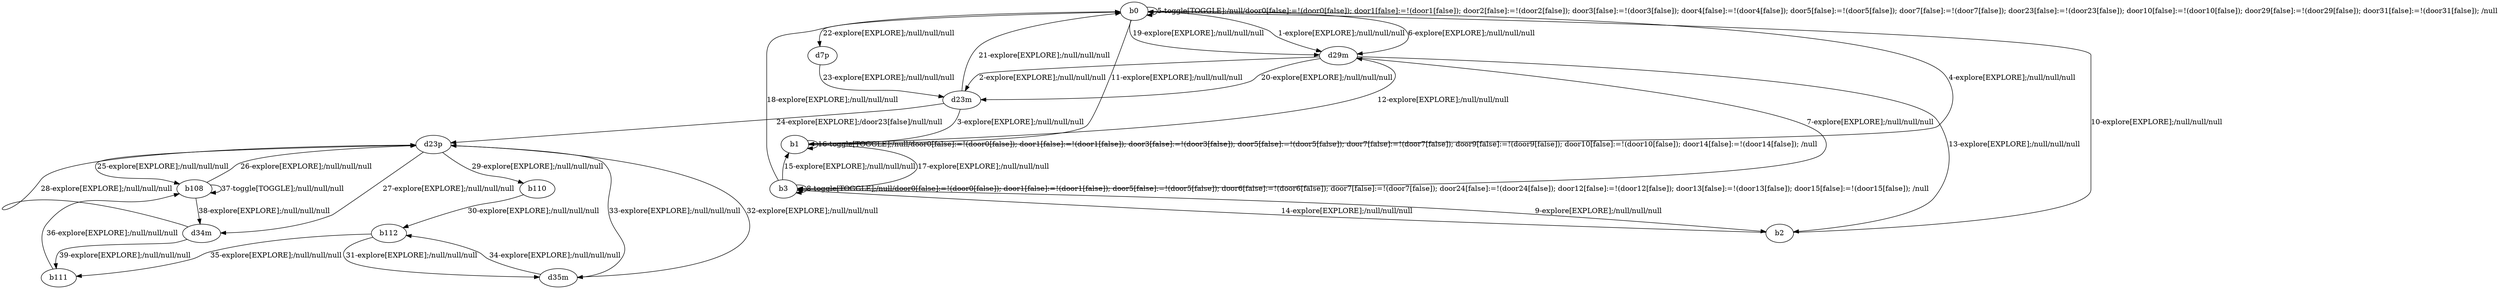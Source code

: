 # Total number of goals covered by this test: 1
# d34m --> b111

digraph g {
"b0" -> "d29m" [label = "1-explore[EXPLORE];/null/null/null"];
"d29m" -> "d23m" [label = "2-explore[EXPLORE];/null/null/null"];
"d23m" -> "b1" [label = "3-explore[EXPLORE];/null/null/null"];
"b1" -> "b0" [label = "4-explore[EXPLORE];/null/null/null"];
"b0" -> "b0" [label = "5-toggle[TOGGLE];/null/door0[false]:=!(door0[false]); door1[false]:=!(door1[false]); door2[false]:=!(door2[false]); door3[false]:=!(door3[false]); door4[false]:=!(door4[false]); door5[false]:=!(door5[false]); door7[false]:=!(door7[false]); door23[false]:=!(door23[false]); door10[false]:=!(door10[false]); door29[false]:=!(door29[false]); door31[false]:=!(door31[false]); /null"];
"b0" -> "d29m" [label = "6-explore[EXPLORE];/null/null/null"];
"d29m" -> "b3" [label = "7-explore[EXPLORE];/null/null/null"];
"b3" -> "b3" [label = "8-toggle[TOGGLE];/null/door0[false]:=!(door0[false]); door1[false]:=!(door1[false]); door5[false]:=!(door5[false]); door6[false]:=!(door6[false]); door7[false]:=!(door7[false]); door24[false]:=!(door24[false]); door12[false]:=!(door12[false]); door13[false]:=!(door13[false]); door15[false]:=!(door15[false]); /null"];
"b3" -> "b2" [label = "9-explore[EXPLORE];/null/null/null"];
"b2" -> "b0" [label = "10-explore[EXPLORE];/null/null/null"];
"b0" -> "b1" [label = "11-explore[EXPLORE];/null/null/null"];
"b1" -> "d29m" [label = "12-explore[EXPLORE];/null/null/null"];
"d29m" -> "b2" [label = "13-explore[EXPLORE];/null/null/null"];
"b2" -> "b3" [label = "14-explore[EXPLORE];/null/null/null"];
"b3" -> "b1" [label = "15-explore[EXPLORE];/null/null/null"];
"b1" -> "b1" [label = "16-toggle[TOGGLE];/null/door0[false]:=!(door0[false]); door1[false]:=!(door1[false]); door3[false]:=!(door3[false]); door5[false]:=!(door5[false]); door7[false]:=!(door7[false]); door9[false]:=!(door9[false]); door10[false]:=!(door10[false]); door14[false]:=!(door14[false]); /null"];
"b1" -> "b3" [label = "17-explore[EXPLORE];/null/null/null"];
"b3" -> "b0" [label = "18-explore[EXPLORE];/null/null/null"];
"b0" -> "d29m" [label = "19-explore[EXPLORE];/null/null/null"];
"d29m" -> "d23m" [label = "20-explore[EXPLORE];/null/null/null"];
"d23m" -> "b0" [label = "21-explore[EXPLORE];/null/null/null"];
"b0" -> "d7p" [label = "22-explore[EXPLORE];/null/null/null"];
"d7p" -> "d23m" [label = "23-explore[EXPLORE];/null/null/null"];
"d23m" -> "d23p" [label = "24-explore[EXPLORE];/door23[false]/null/null"];
"d23p" -> "b108" [label = "25-explore[EXPLORE];/null/null/null"];
"b108" -> "d23p" [label = "26-explore[EXPLORE];/null/null/null"];
"d23p" -> "d34m" [label = "27-explore[EXPLORE];/null/null/null"];
"d34m" -> "d23p" [label = "28-explore[EXPLORE];/null/null/null"];
"d23p" -> "b110" [label = "29-explore[EXPLORE];/null/null/null"];
"b110" -> "b112" [label = "30-explore[EXPLORE];/null/null/null"];
"b112" -> "d35m" [label = "31-explore[EXPLORE];/null/null/null"];
"d35m" -> "d23p" [label = "32-explore[EXPLORE];/null/null/null"];
"d23p" -> "d35m" [label = "33-explore[EXPLORE];/null/null/null"];
"d35m" -> "b112" [label = "34-explore[EXPLORE];/null/null/null"];
"b112" -> "b111" [label = "35-explore[EXPLORE];/null/null/null"];
"b111" -> "b108" [label = "36-explore[EXPLORE];/null/null/null"];
"b108" -> "b108" [label = "37-toggle[TOGGLE];/null/null/null"];
"b108" -> "d34m" [label = "38-explore[EXPLORE];/null/null/null"];
"d34m" -> "b111" [label = "39-explore[EXPLORE];/null/null/null"];
}